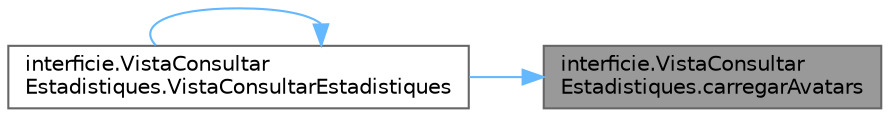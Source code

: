 digraph "interficie.VistaConsultarEstadistiques.carregarAvatars"
{
 // INTERACTIVE_SVG=YES
 // LATEX_PDF_SIZE
  bgcolor="transparent";
  edge [fontname=Helvetica,fontsize=10,labelfontname=Helvetica,labelfontsize=10];
  node [fontname=Helvetica,fontsize=10,shape=box,height=0.2,width=0.4];
  rankdir="RL";
  Node1 [id="Node000001",label="interficie.VistaConsultar\lEstadistiques.carregarAvatars",height=0.2,width=0.4,color="gray40", fillcolor="grey60", style="filled", fontcolor="black",tooltip="Carrega els avatars dels jugadors registrats al model de la llista."];
  Node1 -> Node2 [id="edge1_Node000001_Node000002",dir="back",color="steelblue1",style="solid",tooltip=" "];
  Node2 [id="Node000002",label="interficie.VistaConsultar\lEstadistiques.VistaConsultarEstadistiques",height=0.2,width=0.4,color="grey40", fillcolor="white", style="filled",URL="$classinterficie_1_1_vista_consultar_estadistiques.html#a72ea2d682e9b49e5fa9a21c42187f581",tooltip="Constructor principal de la vista."];
  Node2 -> Node2 [id="edge2_Node000002_Node000002",dir="back",color="steelblue1",style="solid",tooltip=" "];
}
